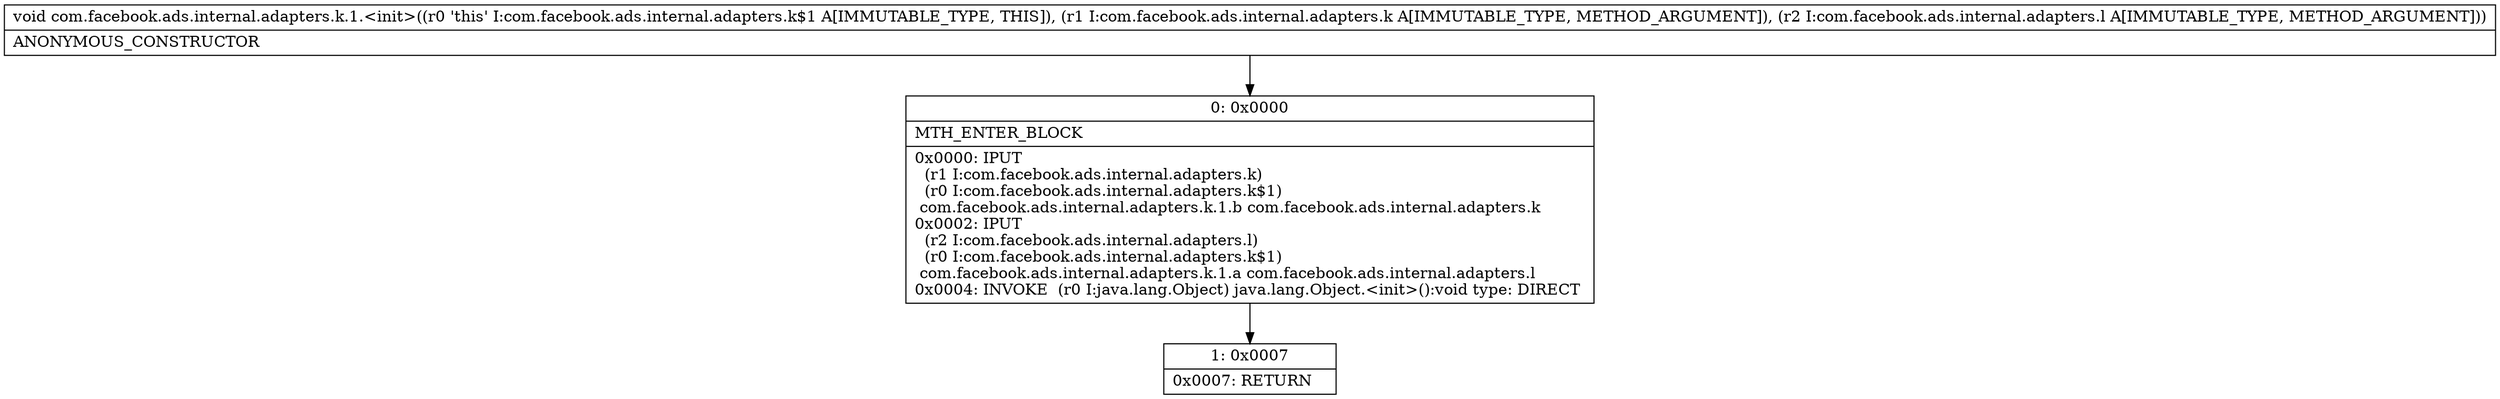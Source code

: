 digraph "CFG forcom.facebook.ads.internal.adapters.k.1.\<init\>(Lcom\/facebook\/ads\/internal\/adapters\/k;Lcom\/facebook\/ads\/internal\/adapters\/l;)V" {
Node_0 [shape=record,label="{0\:\ 0x0000|MTH_ENTER_BLOCK\l|0x0000: IPUT  \l  (r1 I:com.facebook.ads.internal.adapters.k)\l  (r0 I:com.facebook.ads.internal.adapters.k$1)\l com.facebook.ads.internal.adapters.k.1.b com.facebook.ads.internal.adapters.k \l0x0002: IPUT  \l  (r2 I:com.facebook.ads.internal.adapters.l)\l  (r0 I:com.facebook.ads.internal.adapters.k$1)\l com.facebook.ads.internal.adapters.k.1.a com.facebook.ads.internal.adapters.l \l0x0004: INVOKE  (r0 I:java.lang.Object) java.lang.Object.\<init\>():void type: DIRECT \l}"];
Node_1 [shape=record,label="{1\:\ 0x0007|0x0007: RETURN   \l}"];
MethodNode[shape=record,label="{void com.facebook.ads.internal.adapters.k.1.\<init\>((r0 'this' I:com.facebook.ads.internal.adapters.k$1 A[IMMUTABLE_TYPE, THIS]), (r1 I:com.facebook.ads.internal.adapters.k A[IMMUTABLE_TYPE, METHOD_ARGUMENT]), (r2 I:com.facebook.ads.internal.adapters.l A[IMMUTABLE_TYPE, METHOD_ARGUMENT]))  | ANONYMOUS_CONSTRUCTOR\l}"];
MethodNode -> Node_0;
Node_0 -> Node_1;
}

